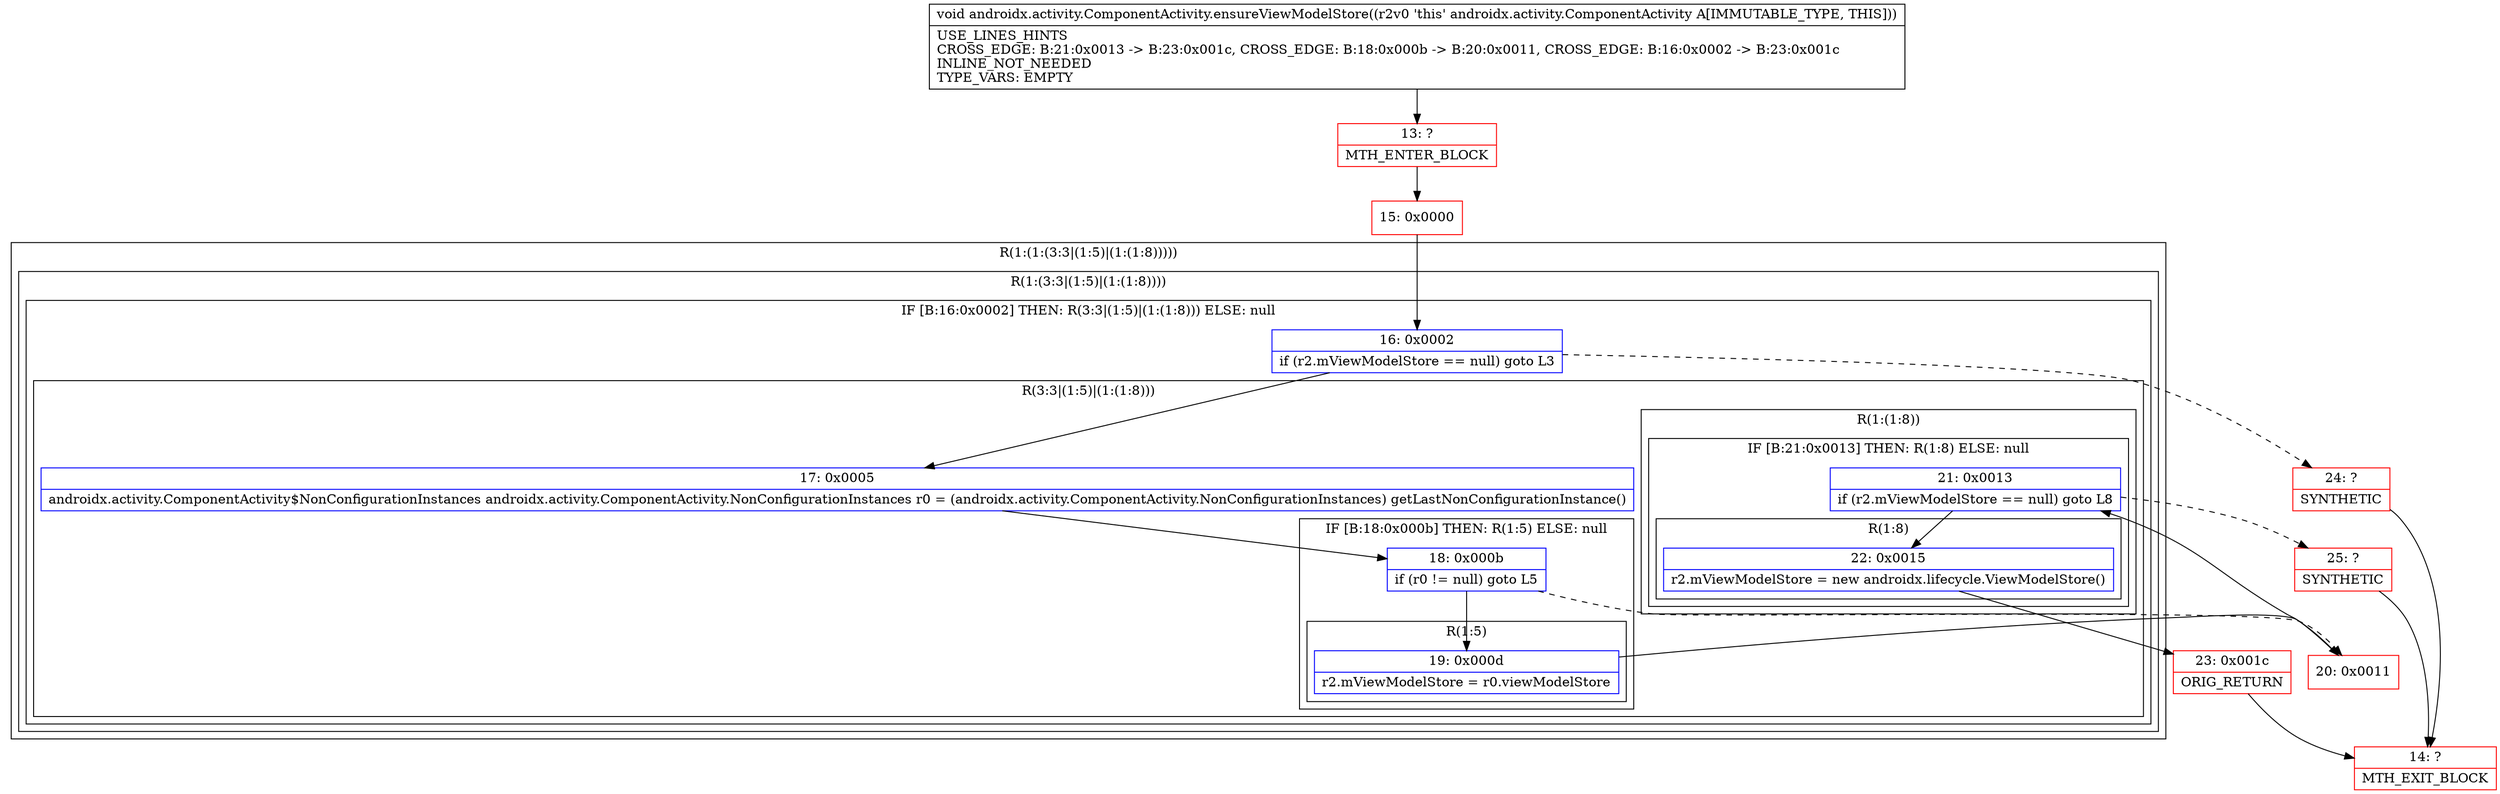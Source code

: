 digraph "CFG forandroidx.activity.ComponentActivity.ensureViewModelStore()V" {
subgraph cluster_Region_1979524918 {
label = "R(1:(1:(3:3|(1:5)|(1:(1:8)))))";
node [shape=record,color=blue];
subgraph cluster_Region_915306100 {
label = "R(1:(3:3|(1:5)|(1:(1:8))))";
node [shape=record,color=blue];
subgraph cluster_IfRegion_303798944 {
label = "IF [B:16:0x0002] THEN: R(3:3|(1:5)|(1:(1:8))) ELSE: null";
node [shape=record,color=blue];
Node_16 [shape=record,label="{16\:\ 0x0002|if (r2.mViewModelStore == null) goto L3\l}"];
subgraph cluster_Region_1464294778 {
label = "R(3:3|(1:5)|(1:(1:8)))";
node [shape=record,color=blue];
Node_17 [shape=record,label="{17\:\ 0x0005|androidx.activity.ComponentActivity$NonConfigurationInstances androidx.activity.ComponentActivity.NonConfigurationInstances r0 = (androidx.activity.ComponentActivity.NonConfigurationInstances) getLastNonConfigurationInstance()\l}"];
subgraph cluster_IfRegion_1662005056 {
label = "IF [B:18:0x000b] THEN: R(1:5) ELSE: null";
node [shape=record,color=blue];
Node_18 [shape=record,label="{18\:\ 0x000b|if (r0 != null) goto L5\l}"];
subgraph cluster_Region_763669617 {
label = "R(1:5)";
node [shape=record,color=blue];
Node_19 [shape=record,label="{19\:\ 0x000d|r2.mViewModelStore = r0.viewModelStore\l}"];
}
}
subgraph cluster_Region_438751689 {
label = "R(1:(1:8))";
node [shape=record,color=blue];
subgraph cluster_IfRegion_108953900 {
label = "IF [B:21:0x0013] THEN: R(1:8) ELSE: null";
node [shape=record,color=blue];
Node_21 [shape=record,label="{21\:\ 0x0013|if (r2.mViewModelStore == null) goto L8\l}"];
subgraph cluster_Region_1132886593 {
label = "R(1:8)";
node [shape=record,color=blue];
Node_22 [shape=record,label="{22\:\ 0x0015|r2.mViewModelStore = new androidx.lifecycle.ViewModelStore()\l}"];
}
}
}
}
}
}
}
Node_13 [shape=record,color=red,label="{13\:\ ?|MTH_ENTER_BLOCK\l}"];
Node_15 [shape=record,color=red,label="{15\:\ 0x0000}"];
Node_20 [shape=record,color=red,label="{20\:\ 0x0011}"];
Node_23 [shape=record,color=red,label="{23\:\ 0x001c|ORIG_RETURN\l}"];
Node_14 [shape=record,color=red,label="{14\:\ ?|MTH_EXIT_BLOCK\l}"];
Node_25 [shape=record,color=red,label="{25\:\ ?|SYNTHETIC\l}"];
Node_24 [shape=record,color=red,label="{24\:\ ?|SYNTHETIC\l}"];
MethodNode[shape=record,label="{void androidx.activity.ComponentActivity.ensureViewModelStore((r2v0 'this' androidx.activity.ComponentActivity A[IMMUTABLE_TYPE, THIS]))  | USE_LINES_HINTS\lCROSS_EDGE: B:21:0x0013 \-\> B:23:0x001c, CROSS_EDGE: B:18:0x000b \-\> B:20:0x0011, CROSS_EDGE: B:16:0x0002 \-\> B:23:0x001c\lINLINE_NOT_NEEDED\lTYPE_VARS: EMPTY\l}"];
MethodNode -> Node_13;Node_16 -> Node_17;
Node_16 -> Node_24[style=dashed];
Node_17 -> Node_18;
Node_18 -> Node_19;
Node_18 -> Node_20[style=dashed];
Node_19 -> Node_20;
Node_21 -> Node_22;
Node_21 -> Node_25[style=dashed];
Node_22 -> Node_23;
Node_13 -> Node_15;
Node_15 -> Node_16;
Node_20 -> Node_21;
Node_23 -> Node_14;
Node_25 -> Node_14;
Node_24 -> Node_14;
}

